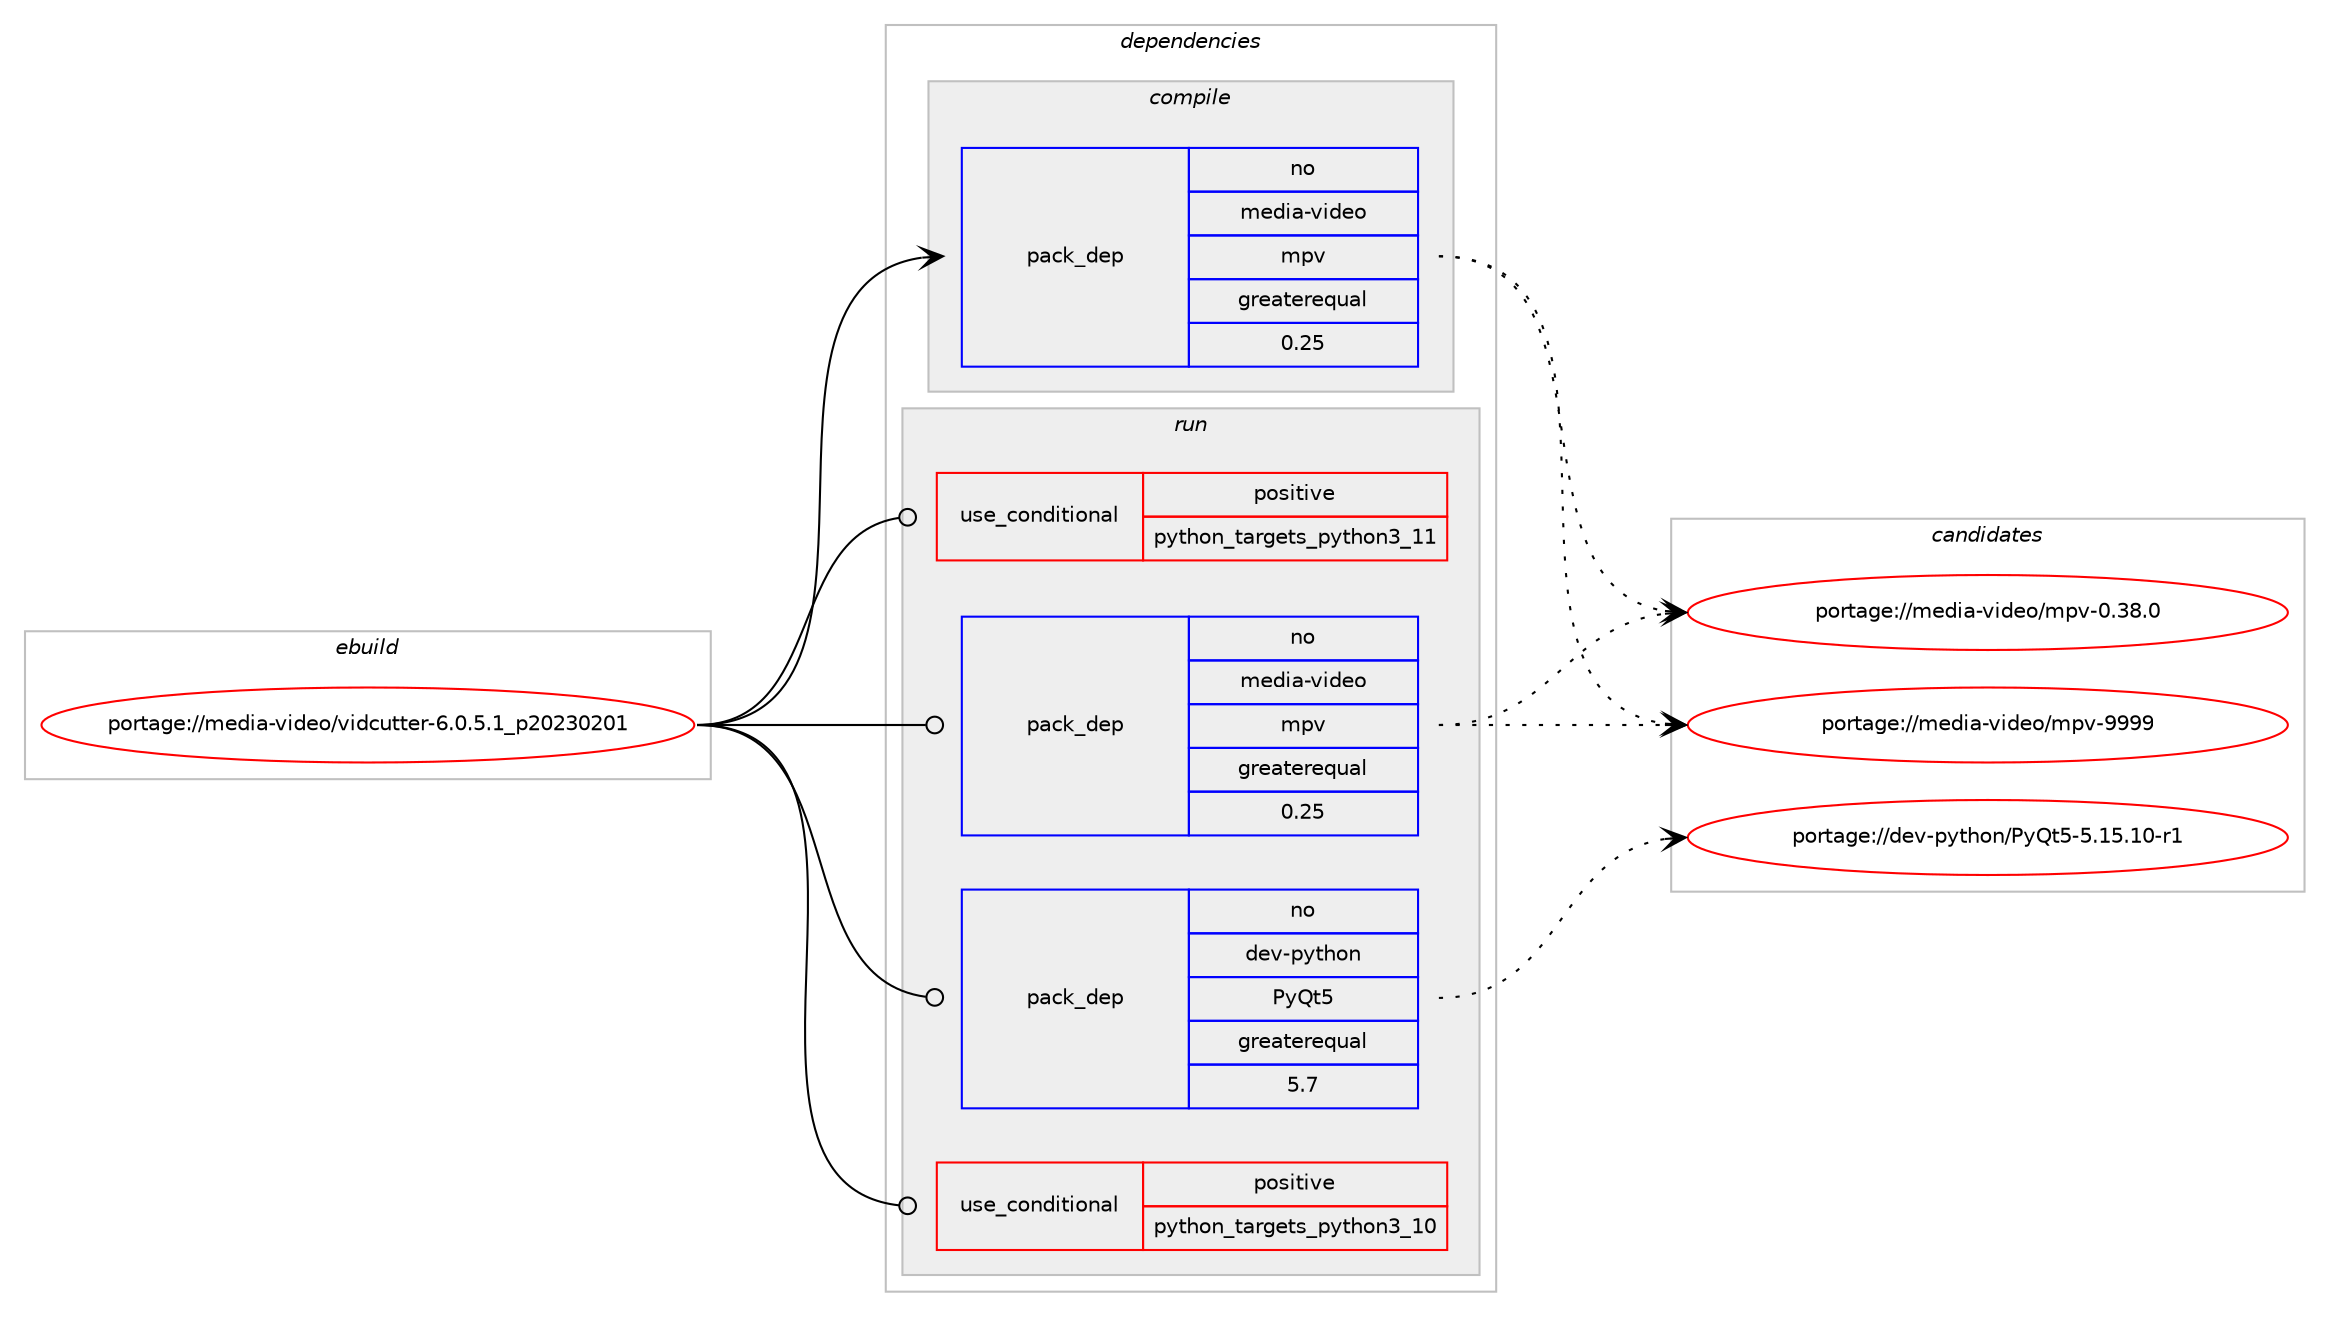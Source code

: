 digraph prolog {

# *************
# Graph options
# *************

newrank=true;
concentrate=true;
compound=true;
graph [rankdir=LR,fontname=Helvetica,fontsize=10,ranksep=1.5];#, ranksep=2.5, nodesep=0.2];
edge  [arrowhead=vee];
node  [fontname=Helvetica,fontsize=10];

# **********
# The ebuild
# **********

subgraph cluster_leftcol {
color=gray;
rank=same;
label=<<i>ebuild</i>>;
id [label="portage://media-video/vidcutter-6.0.5.1_p20230201", color=red, width=4, href="../media-video/vidcutter-6.0.5.1_p20230201.svg"];
}

# ****************
# The dependencies
# ****************

subgraph cluster_midcol {
color=gray;
label=<<i>dependencies</i>>;
subgraph cluster_compile {
fillcolor="#eeeeee";
style=filled;
label=<<i>compile</i>>;
subgraph pack85905 {
dependency172135 [label=<<TABLE BORDER="0" CELLBORDER="1" CELLSPACING="0" CELLPADDING="4" WIDTH="220"><TR><TD ROWSPAN="6" CELLPADDING="30">pack_dep</TD></TR><TR><TD WIDTH="110">no</TD></TR><TR><TD>media-video</TD></TR><TR><TD>mpv</TD></TR><TR><TD>greaterequal</TD></TR><TR><TD>0.25</TD></TR></TABLE>>, shape=none, color=blue];
}
id:e -> dependency172135:w [weight=20,style="solid",arrowhead="vee"];
}
subgraph cluster_compileandrun {
fillcolor="#eeeeee";
style=filled;
label=<<i>compile and run</i>>;
}
subgraph cluster_run {
fillcolor="#eeeeee";
style=filled;
label=<<i>run</i>>;
subgraph cond83743 {
dependency172136 [label=<<TABLE BORDER="0" CELLBORDER="1" CELLSPACING="0" CELLPADDING="4"><TR><TD ROWSPAN="3" CELLPADDING="10">use_conditional</TD></TR><TR><TD>positive</TD></TR><TR><TD>python_targets_python3_10</TD></TR></TABLE>>, shape=none, color=red];
# *** BEGIN UNKNOWN DEPENDENCY TYPE (TODO) ***
# dependency172136 -> package_dependency(portage://media-video/vidcutter-6.0.5.1_p20230201,run,no,dev-lang,python,none,[,,],[slot(3.10)],[])
# *** END UNKNOWN DEPENDENCY TYPE (TODO) ***

}
id:e -> dependency172136:w [weight=20,style="solid",arrowhead="odot"];
subgraph cond83744 {
dependency172137 [label=<<TABLE BORDER="0" CELLBORDER="1" CELLSPACING="0" CELLPADDING="4"><TR><TD ROWSPAN="3" CELLPADDING="10">use_conditional</TD></TR><TR><TD>positive</TD></TR><TR><TD>python_targets_python3_11</TD></TR></TABLE>>, shape=none, color=red];
# *** BEGIN UNKNOWN DEPENDENCY TYPE (TODO) ***
# dependency172137 -> package_dependency(portage://media-video/vidcutter-6.0.5.1_p20230201,run,no,dev-lang,python,none,[,,],[slot(3.11)],[])
# *** END UNKNOWN DEPENDENCY TYPE (TODO) ***

}
id:e -> dependency172137:w [weight=20,style="solid",arrowhead="odot"];
subgraph pack85906 {
dependency172138 [label=<<TABLE BORDER="0" CELLBORDER="1" CELLSPACING="0" CELLPADDING="4" WIDTH="220"><TR><TD ROWSPAN="6" CELLPADDING="30">pack_dep</TD></TR><TR><TD WIDTH="110">no</TD></TR><TR><TD>dev-python</TD></TR><TR><TD>PyQt5</TD></TR><TR><TD>greaterequal</TD></TR><TR><TD>5.7</TD></TR></TABLE>>, shape=none, color=blue];
}
id:e -> dependency172138:w [weight=20,style="solid",arrowhead="odot"];
# *** BEGIN UNKNOWN DEPENDENCY TYPE (TODO) ***
# id -> package_dependency(portage://media-video/vidcutter-6.0.5.1_p20230201,run,no,dev-python,pyopengl,none,[,,],[],[use(optenable(python_targets_python3_10),negative),use(optenable(python_targets_python3_11),negative)])
# *** END UNKNOWN DEPENDENCY TYPE (TODO) ***

# *** BEGIN UNKNOWN DEPENDENCY TYPE (TODO) ***
# id -> package_dependency(portage://media-video/vidcutter-6.0.5.1_p20230201,run,no,media-video,ffmpeg,none,[,,],[],[use(enable(X),none),use(enable(encode),none)])
# *** END UNKNOWN DEPENDENCY TYPE (TODO) ***

# *** BEGIN UNKNOWN DEPENDENCY TYPE (TODO) ***
# id -> package_dependency(portage://media-video/vidcutter-6.0.5.1_p20230201,run,no,media-video,mediainfo,none,[,,],[],[])
# *** END UNKNOWN DEPENDENCY TYPE (TODO) ***

subgraph pack85907 {
dependency172139 [label=<<TABLE BORDER="0" CELLBORDER="1" CELLSPACING="0" CELLPADDING="4" WIDTH="220"><TR><TD ROWSPAN="6" CELLPADDING="30">pack_dep</TD></TR><TR><TD WIDTH="110">no</TD></TR><TR><TD>media-video</TD></TR><TR><TD>mpv</TD></TR><TR><TD>greaterequal</TD></TR><TR><TD>0.25</TD></TR></TABLE>>, shape=none, color=blue];
}
id:e -> dependency172139:w [weight=20,style="solid",arrowhead="odot"];
}
}

# **************
# The candidates
# **************

subgraph cluster_choices {
rank=same;
color=gray;
label=<<i>candidates</i>>;

subgraph choice85905 {
color=black;
nodesep=1;
choice10910110010597451181051001011114710911211845484651564648 [label="portage://media-video/mpv-0.38.0", color=red, width=4,href="../media-video/mpv-0.38.0.svg"];
choice1091011001059745118105100101111471091121184557575757 [label="portage://media-video/mpv-9999", color=red, width=4,href="../media-video/mpv-9999.svg"];
dependency172135:e -> choice10910110010597451181051001011114710911211845484651564648:w [style=dotted,weight="100"];
dependency172135:e -> choice1091011001059745118105100101111471091121184557575757:w [style=dotted,weight="100"];
}
subgraph choice85906 {
color=black;
nodesep=1;
choice100101118451121211161041111104780121811165345534649534649484511449 [label="portage://dev-python/PyQt5-5.15.10-r1", color=red, width=4,href="../dev-python/PyQt5-5.15.10-r1.svg"];
dependency172138:e -> choice100101118451121211161041111104780121811165345534649534649484511449:w [style=dotted,weight="100"];
}
subgraph choice85907 {
color=black;
nodesep=1;
choice10910110010597451181051001011114710911211845484651564648 [label="portage://media-video/mpv-0.38.0", color=red, width=4,href="../media-video/mpv-0.38.0.svg"];
choice1091011001059745118105100101111471091121184557575757 [label="portage://media-video/mpv-9999", color=red, width=4,href="../media-video/mpv-9999.svg"];
dependency172139:e -> choice10910110010597451181051001011114710911211845484651564648:w [style=dotted,weight="100"];
dependency172139:e -> choice1091011001059745118105100101111471091121184557575757:w [style=dotted,weight="100"];
}
}

}
